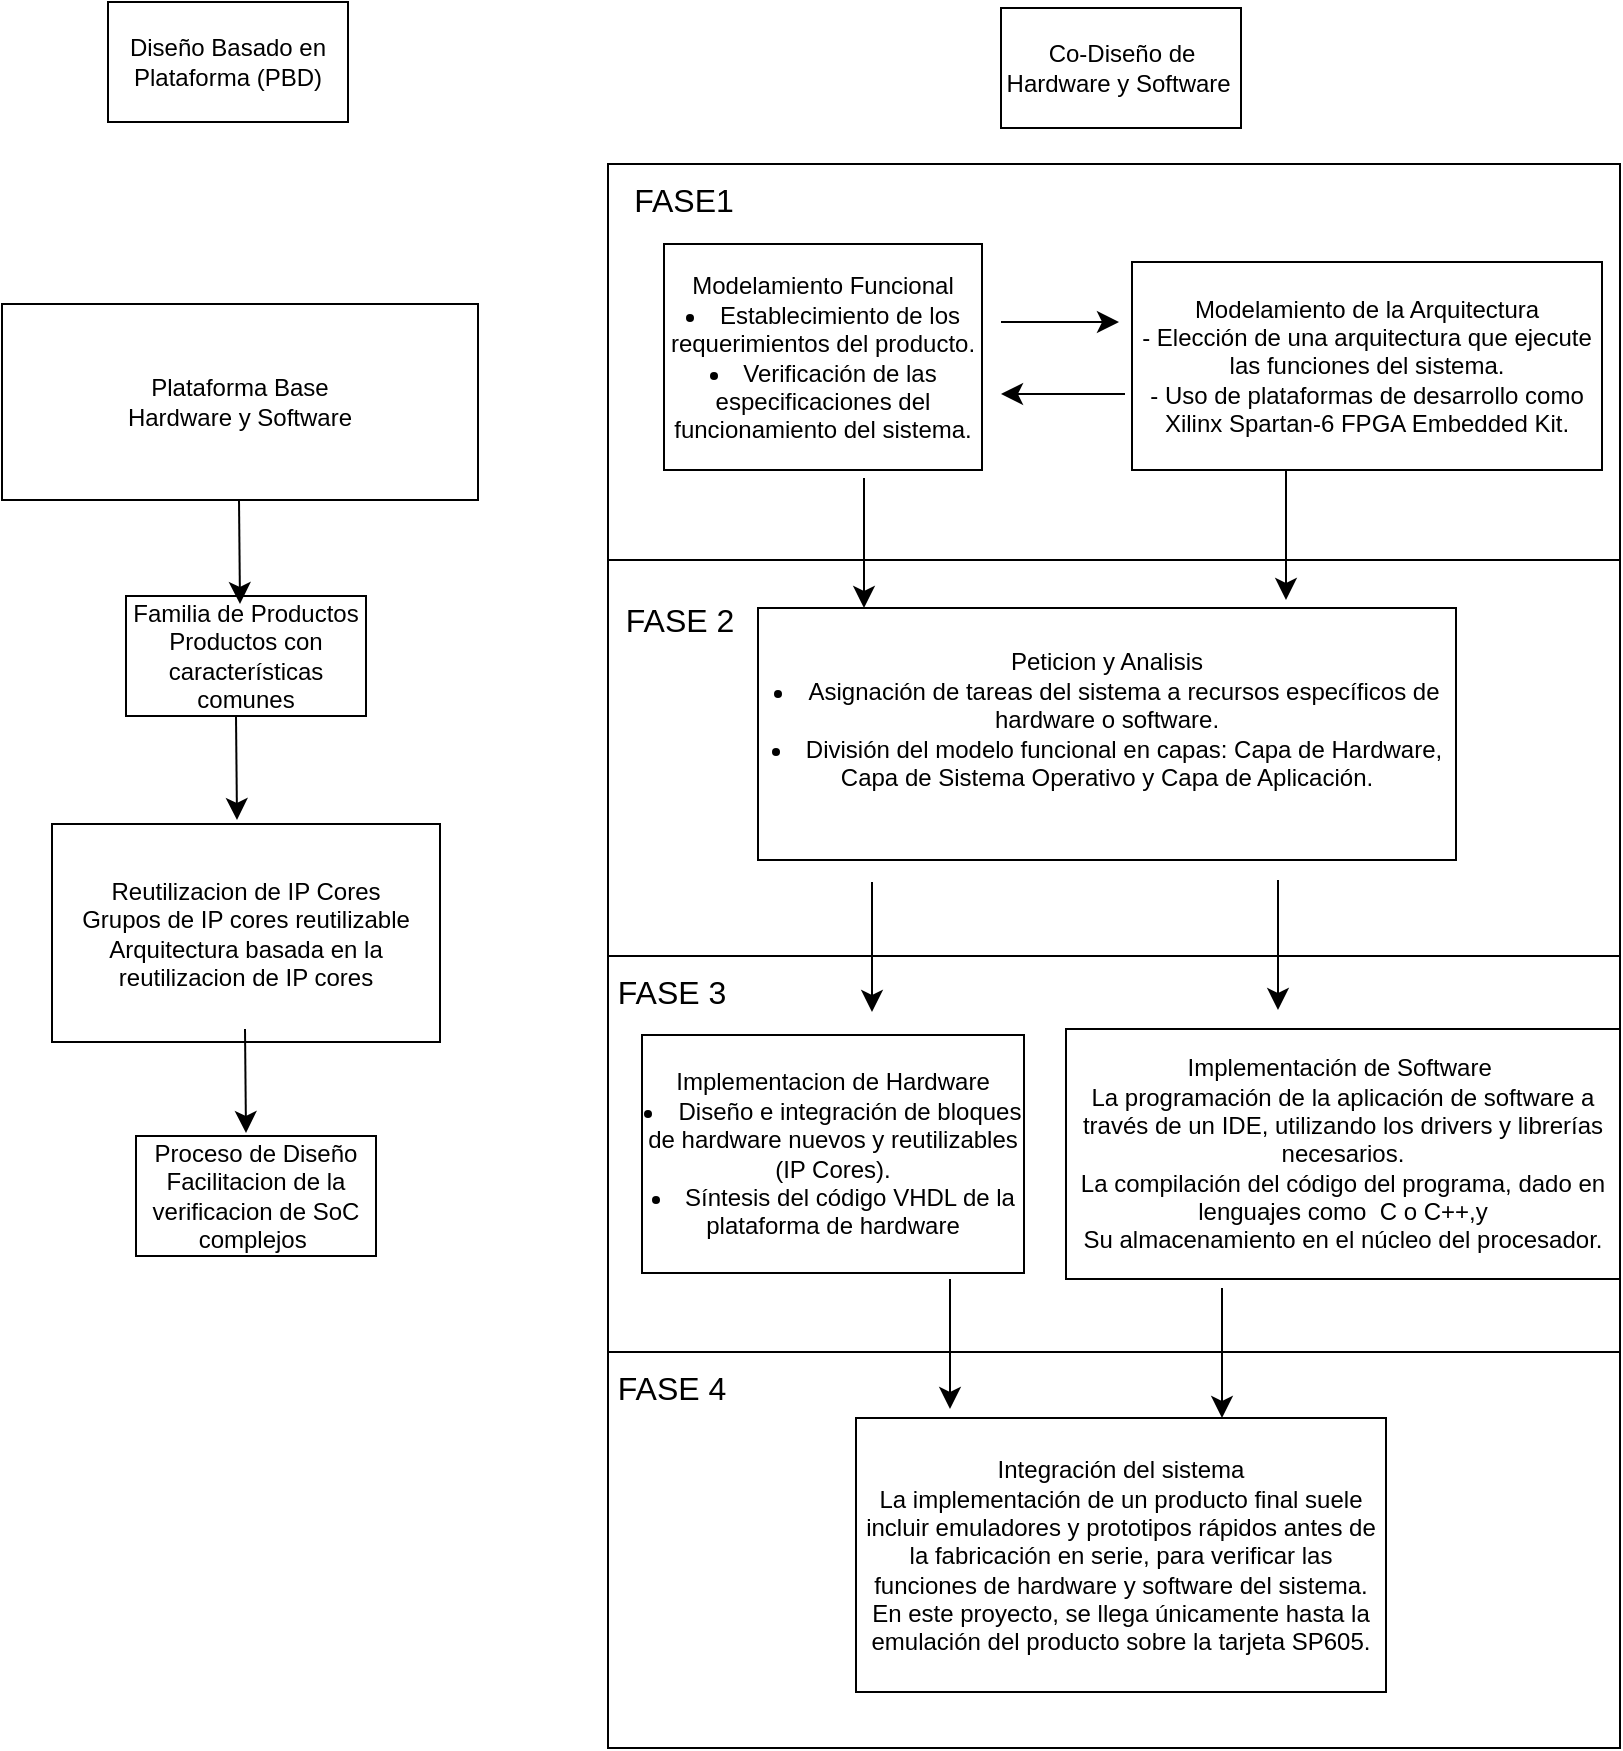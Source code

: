 <mxfile version="24.6.4" type="github">
  <diagram name="Página-1" id="xHhpCMsLChslAIigYEsm">
    <mxGraphModel dx="1528" dy="1007" grid="0" gridSize="10" guides="1" tooltips="1" connect="1" arrows="1" fold="1" page="0" pageScale="1" pageWidth="827" pageHeight="1169" math="0" shadow="0">
      <root>
        <mxCell id="0" />
        <mxCell id="1" parent="0" />
        <mxCell id="jCxSlk2h3NeYpsrcCZzZ-16" value="" style="rounded=0;whiteSpace=wrap;html=1;" vertex="1" parent="1">
          <mxGeometry x="70" y="626" width="506" height="198" as="geometry" />
        </mxCell>
        <mxCell id="jCxSlk2h3NeYpsrcCZzZ-15" value="" style="rounded=0;whiteSpace=wrap;html=1;" vertex="1" parent="1">
          <mxGeometry x="70" y="428" width="506" height="198" as="geometry" />
        </mxCell>
        <mxCell id="jCxSlk2h3NeYpsrcCZzZ-14" value="" style="rounded=0;whiteSpace=wrap;html=1;" vertex="1" parent="1">
          <mxGeometry x="70" y="230" width="506" height="198" as="geometry" />
        </mxCell>
        <mxCell id="jCxSlk2h3NeYpsrcCZzZ-13" value="" style="rounded=0;whiteSpace=wrap;html=1;" vertex="1" parent="1">
          <mxGeometry x="70" y="32" width="506" height="198" as="geometry" />
        </mxCell>
        <mxCell id="jCxSlk2h3NeYpsrcCZzZ-1" value="Diseño Basado en Plataforma (PBD)" style="rounded=0;whiteSpace=wrap;html=1;" vertex="1" parent="1">
          <mxGeometry x="-180" y="-49" width="120" height="60" as="geometry" />
        </mxCell>
        <mxCell id="jCxSlk2h3NeYpsrcCZzZ-2" value="Co-Diseño de Hardware y Software&amp;nbsp;" style="rounded=0;whiteSpace=wrap;html=1;" vertex="1" parent="1">
          <mxGeometry x="266.5" y="-46" width="120" height="60" as="geometry" />
        </mxCell>
        <mxCell id="jCxSlk2h3NeYpsrcCZzZ-3" value="Plataforma Base&lt;div&gt;Hardware y Software&lt;/div&gt;" style="rounded=0;whiteSpace=wrap;html=1;" vertex="1" parent="1">
          <mxGeometry x="-233" y="102" width="238" height="98" as="geometry" />
        </mxCell>
        <mxCell id="jCxSlk2h3NeYpsrcCZzZ-4" value="Familia de Productos&lt;div&gt;Productos con características comunes&lt;/div&gt;" style="rounded=0;whiteSpace=wrap;html=1;" vertex="1" parent="1">
          <mxGeometry x="-171" y="248" width="120" height="60" as="geometry" />
        </mxCell>
        <mxCell id="jCxSlk2h3NeYpsrcCZzZ-5" value="Reutilizacion de IP Cores&lt;div&gt;Grupos de IP cores reutilizable&lt;/div&gt;&lt;div&gt;Arquitectura basada en la reutilizacion de IP cores&lt;/div&gt;" style="rounded=0;whiteSpace=wrap;html=1;" vertex="1" parent="1">
          <mxGeometry x="-208" y="362" width="194" height="109" as="geometry" />
        </mxCell>
        <mxCell id="jCxSlk2h3NeYpsrcCZzZ-6" value="Proceso de Diseño&lt;div&gt;Facilitacion de la verificacion de SoC complejos&amp;nbsp;&lt;/div&gt;" style="rounded=0;whiteSpace=wrap;html=1;" vertex="1" parent="1">
          <mxGeometry x="-166" y="518" width="120" height="60" as="geometry" />
        </mxCell>
        <mxCell id="jCxSlk2h3NeYpsrcCZzZ-7" value="Modelamiento Funcional&lt;div&gt;&lt;li&gt;Establecimiento de los requerimientos del producto.&lt;/li&gt;&lt;li&gt;Verificación de las especificaciones del funcionamiento del sistema.&lt;/li&gt;&lt;/div&gt;" style="rounded=0;whiteSpace=wrap;html=1;" vertex="1" parent="1">
          <mxGeometry x="98" y="72" width="159" height="113" as="geometry" />
        </mxCell>
        <mxCell id="jCxSlk2h3NeYpsrcCZzZ-8" value="Modelamiento de la Arquitectura&lt;div&gt;&lt;span style=&quot;background-color: initial;&quot;&gt;- Elección de una arquitectura que ejecute las funciones del sistema.&lt;/span&gt;&lt;/div&gt;&lt;div&gt;&lt;span style=&quot;background-color: initial;&quot;&gt;- Uso de plataformas de desarrollo como Xilinx Spartan-6 FPGA Embedded Kit.&lt;/span&gt;&lt;/div&gt;" style="rounded=0;whiteSpace=wrap;html=1;" vertex="1" parent="1">
          <mxGeometry x="332" y="81" width="235" height="104" as="geometry" />
        </mxCell>
        <mxCell id="jCxSlk2h3NeYpsrcCZzZ-9" value="Peticion y Analisis&lt;div&gt;&lt;li&gt;Asignación de tareas del sistema a recursos específicos de hardware o software.&lt;/li&gt;&lt;li&gt;División del modelo funcional en capas: Capa de Hardware, Capa de Sistema Operativo y Capa de Aplicación.&lt;/li&gt;&lt;div&gt;&lt;br&gt;&lt;/div&gt;&lt;/div&gt;" style="rounded=0;whiteSpace=wrap;html=1;" vertex="1" parent="1">
          <mxGeometry x="145" y="254" width="349" height="126" as="geometry" />
        </mxCell>
        <mxCell id="jCxSlk2h3NeYpsrcCZzZ-10" value="Implementacion de Hardware&lt;div&gt;&lt;li&gt;Diseño e integración de bloques de hardware nuevos y reutilizables (IP Cores).&lt;/li&gt;&lt;li&gt;Síntesis del código VHDL de la plataforma de hardware&lt;/li&gt;&lt;/div&gt;" style="rounded=0;whiteSpace=wrap;html=1;" vertex="1" parent="1">
          <mxGeometry x="87" y="467.5" width="191" height="119" as="geometry" />
        </mxCell>
        <mxCell id="jCxSlk2h3NeYpsrcCZzZ-11" value="Implementación de Software&amp;nbsp;&lt;div&gt;La programación de la aplicación de software a &lt;br&gt;través de un IDE, utilizando los drivers y librerías &lt;br&gt;necesarios.&lt;br&gt; La compilación del código del programa, dado en&lt;br&gt; lenguajes como&amp;nbsp; C o C++,y&lt;br&gt; Su almacenamiento en el núcleo del procesador.&lt;br&gt;&lt;/div&gt;" style="rounded=0;whiteSpace=wrap;html=1;" vertex="1" parent="1">
          <mxGeometry x="299" y="464.5" width="277" height="125" as="geometry" />
        </mxCell>
        <mxCell id="jCxSlk2h3NeYpsrcCZzZ-17" value="&lt;div&gt;Integración del sistema&lt;/div&gt;La implementación de un producto final suele incluir emuladores y prototipos rápidos antes de la fabricación en serie, para verificar las funciones de hardware y software del sistema. En este proyecto, se llega únicamente hasta la emulación del producto sobre la tarjeta SP605." style="rounded=0;whiteSpace=wrap;html=1;" vertex="1" parent="1">
          <mxGeometry x="194" y="659" width="265" height="137" as="geometry" />
        </mxCell>
        <mxCell id="jCxSlk2h3NeYpsrcCZzZ-18" value="FASE1" style="text;html=1;align=center;verticalAlign=middle;whiteSpace=wrap;rounded=0;fontSize=16;" vertex="1" parent="1">
          <mxGeometry x="78" y="35" width="60" height="30" as="geometry" />
        </mxCell>
        <mxCell id="jCxSlk2h3NeYpsrcCZzZ-19" value="FASE 2" style="text;html=1;align=center;verticalAlign=middle;whiteSpace=wrap;rounded=0;fontSize=16;" vertex="1" parent="1">
          <mxGeometry x="76" y="245" width="60" height="30" as="geometry" />
        </mxCell>
        <mxCell id="jCxSlk2h3NeYpsrcCZzZ-21" value="FASE 3" style="text;html=1;align=center;verticalAlign=middle;whiteSpace=wrap;rounded=0;fontSize=16;" vertex="1" parent="1">
          <mxGeometry x="72" y="431" width="60" height="30" as="geometry" />
        </mxCell>
        <mxCell id="jCxSlk2h3NeYpsrcCZzZ-22" value="FASE 4" style="text;html=1;align=center;verticalAlign=middle;whiteSpace=wrap;rounded=0;fontSize=16;" vertex="1" parent="1">
          <mxGeometry x="72" y="629" width="60" height="30" as="geometry" />
        </mxCell>
        <mxCell id="jCxSlk2h3NeYpsrcCZzZ-24" value="" style="endArrow=classic;html=1;rounded=0;fontSize=12;startSize=8;endSize=8;curved=1;" edge="1" parent="1">
          <mxGeometry width="50" height="50" relative="1" as="geometry">
            <mxPoint x="266.5" y="111" as="sourcePoint" />
            <mxPoint x="325.5" y="111" as="targetPoint" />
          </mxGeometry>
        </mxCell>
        <mxCell id="jCxSlk2h3NeYpsrcCZzZ-25" value="" style="endArrow=classic;html=1;rounded=0;fontSize=12;startSize=8;endSize=8;curved=1;" edge="1" parent="1">
          <mxGeometry width="50" height="50" relative="1" as="geometry">
            <mxPoint x="328.5" y="147" as="sourcePoint" />
            <mxPoint x="266.5" y="147" as="targetPoint" />
          </mxGeometry>
        </mxCell>
        <mxCell id="jCxSlk2h3NeYpsrcCZzZ-26" value="" style="endArrow=classic;html=1;rounded=0;fontSize=12;startSize=8;endSize=8;curved=1;" edge="1" parent="1">
          <mxGeometry width="50" height="50" relative="1" as="geometry">
            <mxPoint x="198" y="189" as="sourcePoint" />
            <mxPoint x="198" y="254" as="targetPoint" />
          </mxGeometry>
        </mxCell>
        <mxCell id="jCxSlk2h3NeYpsrcCZzZ-27" value="" style="endArrow=classic;html=1;rounded=0;fontSize=12;startSize=8;endSize=8;curved=1;" edge="1" parent="1">
          <mxGeometry width="50" height="50" relative="1" as="geometry">
            <mxPoint x="409" y="185" as="sourcePoint" />
            <mxPoint x="409" y="250" as="targetPoint" />
          </mxGeometry>
        </mxCell>
        <mxCell id="jCxSlk2h3NeYpsrcCZzZ-28" value="" style="endArrow=classic;html=1;rounded=0;fontSize=12;startSize=8;endSize=8;curved=1;" edge="1" parent="1">
          <mxGeometry width="50" height="50" relative="1" as="geometry">
            <mxPoint x="405" y="390" as="sourcePoint" />
            <mxPoint x="405" y="455" as="targetPoint" />
          </mxGeometry>
        </mxCell>
        <mxCell id="jCxSlk2h3NeYpsrcCZzZ-29" value="" style="endArrow=classic;html=1;rounded=0;fontSize=12;startSize=8;endSize=8;curved=1;" edge="1" parent="1">
          <mxGeometry width="50" height="50" relative="1" as="geometry">
            <mxPoint x="202" y="391" as="sourcePoint" />
            <mxPoint x="202" y="456" as="targetPoint" />
          </mxGeometry>
        </mxCell>
        <mxCell id="jCxSlk2h3NeYpsrcCZzZ-30" value="" style="endArrow=classic;html=1;rounded=0;fontSize=12;startSize=8;endSize=8;curved=1;" edge="1" parent="1">
          <mxGeometry width="50" height="50" relative="1" as="geometry">
            <mxPoint x="241" y="589.5" as="sourcePoint" />
            <mxPoint x="241" y="654.5" as="targetPoint" />
          </mxGeometry>
        </mxCell>
        <mxCell id="jCxSlk2h3NeYpsrcCZzZ-31" value="" style="endArrow=classic;html=1;rounded=0;fontSize=12;startSize=8;endSize=8;curved=1;" edge="1" parent="1">
          <mxGeometry width="50" height="50" relative="1" as="geometry">
            <mxPoint x="377" y="594" as="sourcePoint" />
            <mxPoint x="377" y="659" as="targetPoint" />
          </mxGeometry>
        </mxCell>
        <mxCell id="jCxSlk2h3NeYpsrcCZzZ-36" value="" style="endArrow=classic;html=1;rounded=0;fontSize=12;startSize=8;endSize=8;curved=1;" edge="1" parent="1">
          <mxGeometry width="50" height="50" relative="1" as="geometry">
            <mxPoint x="-114.5" y="200" as="sourcePoint" />
            <mxPoint x="-114" y="252" as="targetPoint" />
          </mxGeometry>
        </mxCell>
        <mxCell id="jCxSlk2h3NeYpsrcCZzZ-37" value="" style="endArrow=classic;html=1;rounded=0;fontSize=12;startSize=8;endSize=8;curved=1;" edge="1" parent="1">
          <mxGeometry width="50" height="50" relative="1" as="geometry">
            <mxPoint x="-116" y="308" as="sourcePoint" />
            <mxPoint x="-115.5" y="360" as="targetPoint" />
          </mxGeometry>
        </mxCell>
        <mxCell id="jCxSlk2h3NeYpsrcCZzZ-38" value="" style="endArrow=classic;html=1;rounded=0;fontSize=12;startSize=8;endSize=8;curved=1;" edge="1" parent="1">
          <mxGeometry width="50" height="50" relative="1" as="geometry">
            <mxPoint x="-111.5" y="464.5" as="sourcePoint" />
            <mxPoint x="-111" y="516.5" as="targetPoint" />
          </mxGeometry>
        </mxCell>
      </root>
    </mxGraphModel>
  </diagram>
</mxfile>
